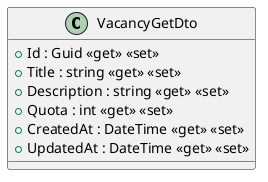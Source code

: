 @startuml
class VacancyGetDto {
    + Id : Guid <<get>> <<set>>
    + Title : string <<get>> <<set>>
    + Description : string <<get>> <<set>>
    + Quota : int <<get>> <<set>>
    + CreatedAt : DateTime <<get>> <<set>>
    + UpdatedAt : DateTime <<get>> <<set>>
}
@enduml
